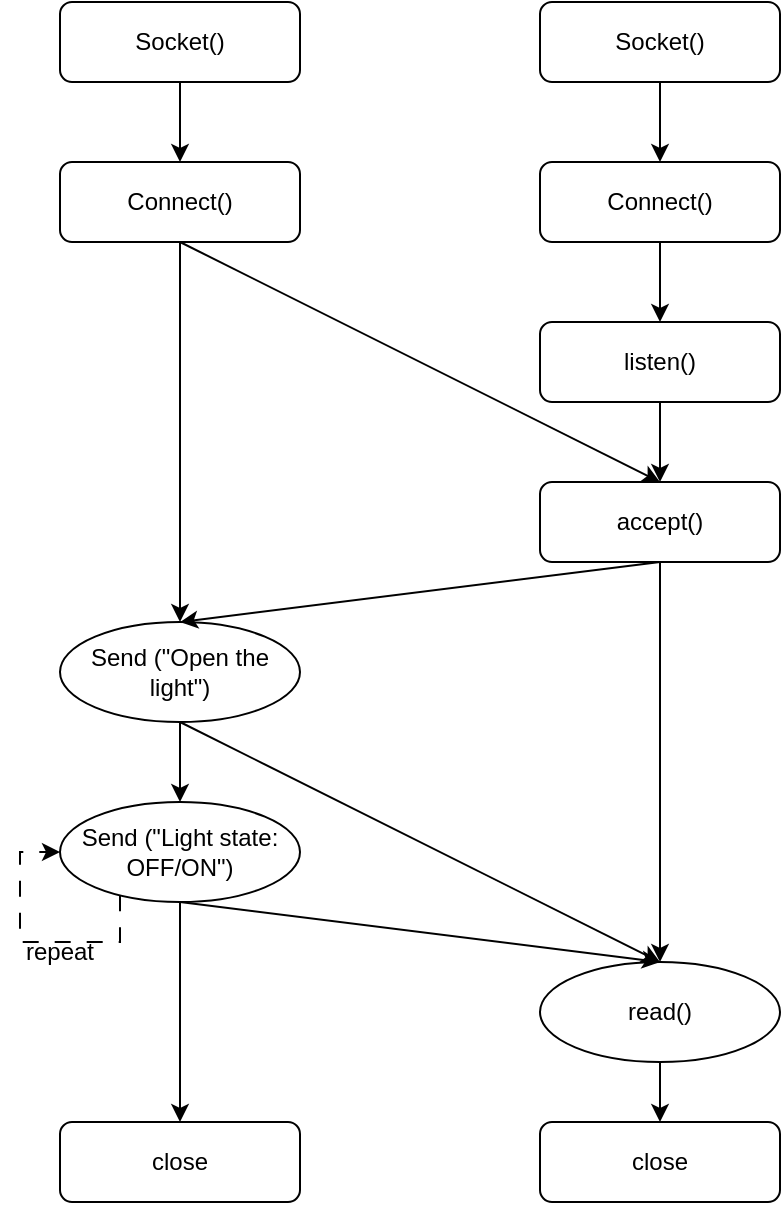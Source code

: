 <mxfile version="28.2.5">
  <diagram name="Page-1" id="ozkKnRUouKXmn6NGIdq9">
    <mxGraphModel dx="186" dy="310" grid="1" gridSize="10" guides="1" tooltips="1" connect="1" arrows="1" fold="1" page="1" pageScale="1" pageWidth="850" pageHeight="1100" math="0" shadow="0">
      <root>
        <mxCell id="0" />
        <mxCell id="1" parent="0" />
        <mxCell id="GPErukWFqLByyqK_-X7k-5" value="" style="edgeStyle=orthogonalEdgeStyle;rounded=0;orthogonalLoop=1;jettySize=auto;html=1;" edge="1" parent="1" source="GPErukWFqLByyqK_-X7k-3" target="GPErukWFqLByyqK_-X7k-4">
          <mxGeometry relative="1" as="geometry" />
        </mxCell>
        <mxCell id="GPErukWFqLByyqK_-X7k-3" value="Socket()" style="rounded=1;whiteSpace=wrap;html=1;" vertex="1" parent="1">
          <mxGeometry x="120" y="120" width="120" height="40" as="geometry" />
        </mxCell>
        <mxCell id="GPErukWFqLByyqK_-X7k-8" value="" style="edgeStyle=orthogonalEdgeStyle;rounded=0;orthogonalLoop=1;jettySize=auto;html=1;" edge="1" parent="1" source="GPErukWFqLByyqK_-X7k-4" target="GPErukWFqLByyqK_-X7k-7">
          <mxGeometry relative="1" as="geometry" />
        </mxCell>
        <mxCell id="GPErukWFqLByyqK_-X7k-4" value="Connect()" style="rounded=1;whiteSpace=wrap;html=1;" vertex="1" parent="1">
          <mxGeometry x="120" y="200" width="120" height="40" as="geometry" />
        </mxCell>
        <mxCell id="GPErukWFqLByyqK_-X7k-19" value="" style="edgeStyle=orthogonalEdgeStyle;rounded=0;orthogonalLoop=1;jettySize=auto;html=1;" edge="1" parent="1" source="GPErukWFqLByyqK_-X7k-7" target="GPErukWFqLByyqK_-X7k-18">
          <mxGeometry relative="1" as="geometry" />
        </mxCell>
        <mxCell id="GPErukWFqLByyqK_-X7k-7" value="Send (&quot;Open the light&quot;)" style="ellipse;whiteSpace=wrap;html=1;" vertex="1" parent="1">
          <mxGeometry x="120" y="430" width="120" height="50" as="geometry" />
        </mxCell>
        <mxCell id="GPErukWFqLByyqK_-X7k-9" value="" style="edgeStyle=orthogonalEdgeStyle;rounded=0;orthogonalLoop=1;jettySize=auto;html=1;" edge="1" parent="1" source="GPErukWFqLByyqK_-X7k-10" target="GPErukWFqLByyqK_-X7k-11">
          <mxGeometry relative="1" as="geometry" />
        </mxCell>
        <mxCell id="GPErukWFqLByyqK_-X7k-10" value="Socket()" style="rounded=1;whiteSpace=wrap;html=1;" vertex="1" parent="1">
          <mxGeometry x="360" y="120" width="120" height="40" as="geometry" />
        </mxCell>
        <mxCell id="GPErukWFqLByyqK_-X7k-13" value="" style="edgeStyle=orthogonalEdgeStyle;rounded=0;orthogonalLoop=1;jettySize=auto;html=1;" edge="1" parent="1" source="GPErukWFqLByyqK_-X7k-11" target="GPErukWFqLByyqK_-X7k-12">
          <mxGeometry relative="1" as="geometry" />
        </mxCell>
        <mxCell id="GPErukWFqLByyqK_-X7k-11" value="Connect()" style="rounded=1;whiteSpace=wrap;html=1;" vertex="1" parent="1">
          <mxGeometry x="360" y="200" width="120" height="40" as="geometry" />
        </mxCell>
        <mxCell id="GPErukWFqLByyqK_-X7k-15" value="" style="edgeStyle=orthogonalEdgeStyle;rounded=0;orthogonalLoop=1;jettySize=auto;html=1;" edge="1" parent="1" source="GPErukWFqLByyqK_-X7k-12" target="GPErukWFqLByyqK_-X7k-14">
          <mxGeometry relative="1" as="geometry" />
        </mxCell>
        <mxCell id="GPErukWFqLByyqK_-X7k-12" value="listen()" style="rounded=1;whiteSpace=wrap;html=1;" vertex="1" parent="1">
          <mxGeometry x="360" y="280" width="120" height="40" as="geometry" />
        </mxCell>
        <mxCell id="GPErukWFqLByyqK_-X7k-23" style="edgeStyle=orthogonalEdgeStyle;rounded=0;orthogonalLoop=1;jettySize=auto;html=1;entryX=0.5;entryY=0;entryDx=0;entryDy=0;" edge="1" parent="1" source="GPErukWFqLByyqK_-X7k-14" target="GPErukWFqLByyqK_-X7k-20">
          <mxGeometry relative="1" as="geometry" />
        </mxCell>
        <mxCell id="GPErukWFqLByyqK_-X7k-14" value="accept()" style="rounded=1;whiteSpace=wrap;html=1;" vertex="1" parent="1">
          <mxGeometry x="360" y="360" width="120" height="40" as="geometry" />
        </mxCell>
        <mxCell id="GPErukWFqLByyqK_-X7k-16" value="" style="endArrow=classic;html=1;rounded=0;entryX=0.5;entryY=0;entryDx=0;entryDy=0;exitX=0.5;exitY=1;exitDx=0;exitDy=0;" edge="1" parent="1" source="GPErukWFqLByyqK_-X7k-4" target="GPErukWFqLByyqK_-X7k-14">
          <mxGeometry width="50" height="50" relative="1" as="geometry">
            <mxPoint x="280" y="260" as="sourcePoint" />
            <mxPoint x="330" y="210" as="targetPoint" />
          </mxGeometry>
        </mxCell>
        <mxCell id="GPErukWFqLByyqK_-X7k-17" value="" style="endArrow=classic;html=1;rounded=0;entryX=0.5;entryY=0;entryDx=0;entryDy=0;exitX=0.5;exitY=1;exitDx=0;exitDy=0;" edge="1" parent="1" source="GPErukWFqLByyqK_-X7k-14" target="GPErukWFqLByyqK_-X7k-7">
          <mxGeometry width="50" height="50" relative="1" as="geometry">
            <mxPoint x="370" y="550" as="sourcePoint" />
            <mxPoint x="420" y="500" as="targetPoint" />
          </mxGeometry>
        </mxCell>
        <mxCell id="GPErukWFqLByyqK_-X7k-29" style="edgeStyle=orthogonalEdgeStyle;rounded=0;orthogonalLoop=1;jettySize=auto;html=1;entryX=0.5;entryY=0;entryDx=0;entryDy=0;" edge="1" parent="1" source="GPErukWFqLByyqK_-X7k-18" target="GPErukWFqLByyqK_-X7k-28">
          <mxGeometry relative="1" as="geometry" />
        </mxCell>
        <mxCell id="GPErukWFqLByyqK_-X7k-18" value="Send (&quot;Light state: OFF/ON&quot;)" style="ellipse;whiteSpace=wrap;html=1;" vertex="1" parent="1">
          <mxGeometry x="120" y="520" width="120" height="50" as="geometry" />
        </mxCell>
        <mxCell id="GPErukWFqLByyqK_-X7k-27" value="" style="edgeStyle=orthogonalEdgeStyle;rounded=0;orthogonalLoop=1;jettySize=auto;html=1;" edge="1" parent="1" source="GPErukWFqLByyqK_-X7k-20" target="GPErukWFqLByyqK_-X7k-26">
          <mxGeometry relative="1" as="geometry" />
        </mxCell>
        <mxCell id="GPErukWFqLByyqK_-X7k-20" value="read()" style="ellipse;whiteSpace=wrap;html=1;" vertex="1" parent="1">
          <mxGeometry x="360" y="600" width="120" height="50" as="geometry" />
        </mxCell>
        <mxCell id="GPErukWFqLByyqK_-X7k-21" value="" style="endArrow=classic;html=1;rounded=0;entryX=0.5;entryY=0;entryDx=0;entryDy=0;exitX=0.5;exitY=1;exitDx=0;exitDy=0;" edge="1" parent="1" source="GPErukWFqLByyqK_-X7k-7" target="GPErukWFqLByyqK_-X7k-20">
          <mxGeometry width="50" height="50" relative="1" as="geometry">
            <mxPoint x="230" y="510" as="sourcePoint" />
            <mxPoint x="280" y="460" as="targetPoint" />
          </mxGeometry>
        </mxCell>
        <mxCell id="GPErukWFqLByyqK_-X7k-22" value="" style="endArrow=classic;html=1;rounded=0;entryX=0.5;entryY=0;entryDx=0;entryDy=0;exitX=0.5;exitY=1;exitDx=0;exitDy=0;" edge="1" parent="1" source="GPErukWFqLByyqK_-X7k-18" target="GPErukWFqLByyqK_-X7k-20">
          <mxGeometry width="50" height="50" relative="1" as="geometry">
            <mxPoint x="260" y="610" as="sourcePoint" />
            <mxPoint x="500" y="730" as="targetPoint" />
          </mxGeometry>
        </mxCell>
        <mxCell id="GPErukWFqLByyqK_-X7k-24" style="edgeStyle=orthogonalEdgeStyle;rounded=0;orthogonalLoop=1;jettySize=auto;html=1;entryX=0;entryY=0.5;entryDx=0;entryDy=0;dashed=1;dashPattern=8 8;" edge="1" parent="1" source="GPErukWFqLByyqK_-X7k-18" target="GPErukWFqLByyqK_-X7k-18">
          <mxGeometry relative="1" as="geometry">
            <Array as="points">
              <mxPoint x="150" y="590" />
              <mxPoint x="100" y="590" />
              <mxPoint x="100" y="545" />
            </Array>
          </mxGeometry>
        </mxCell>
        <mxCell id="GPErukWFqLByyqK_-X7k-25" value="repeat" style="text;strokeColor=none;align=center;fillColor=none;html=1;verticalAlign=middle;whiteSpace=wrap;rounded=0;" vertex="1" parent="1">
          <mxGeometry x="90" y="580" width="60" height="30" as="geometry" />
        </mxCell>
        <mxCell id="GPErukWFqLByyqK_-X7k-26" value="close" style="rounded=1;whiteSpace=wrap;html=1;" vertex="1" parent="1">
          <mxGeometry x="360" y="680" width="120" height="40" as="geometry" />
        </mxCell>
        <mxCell id="GPErukWFqLByyqK_-X7k-28" value="close" style="rounded=1;whiteSpace=wrap;html=1;" vertex="1" parent="1">
          <mxGeometry x="120" y="680" width="120" height="40" as="geometry" />
        </mxCell>
      </root>
    </mxGraphModel>
  </diagram>
</mxfile>
